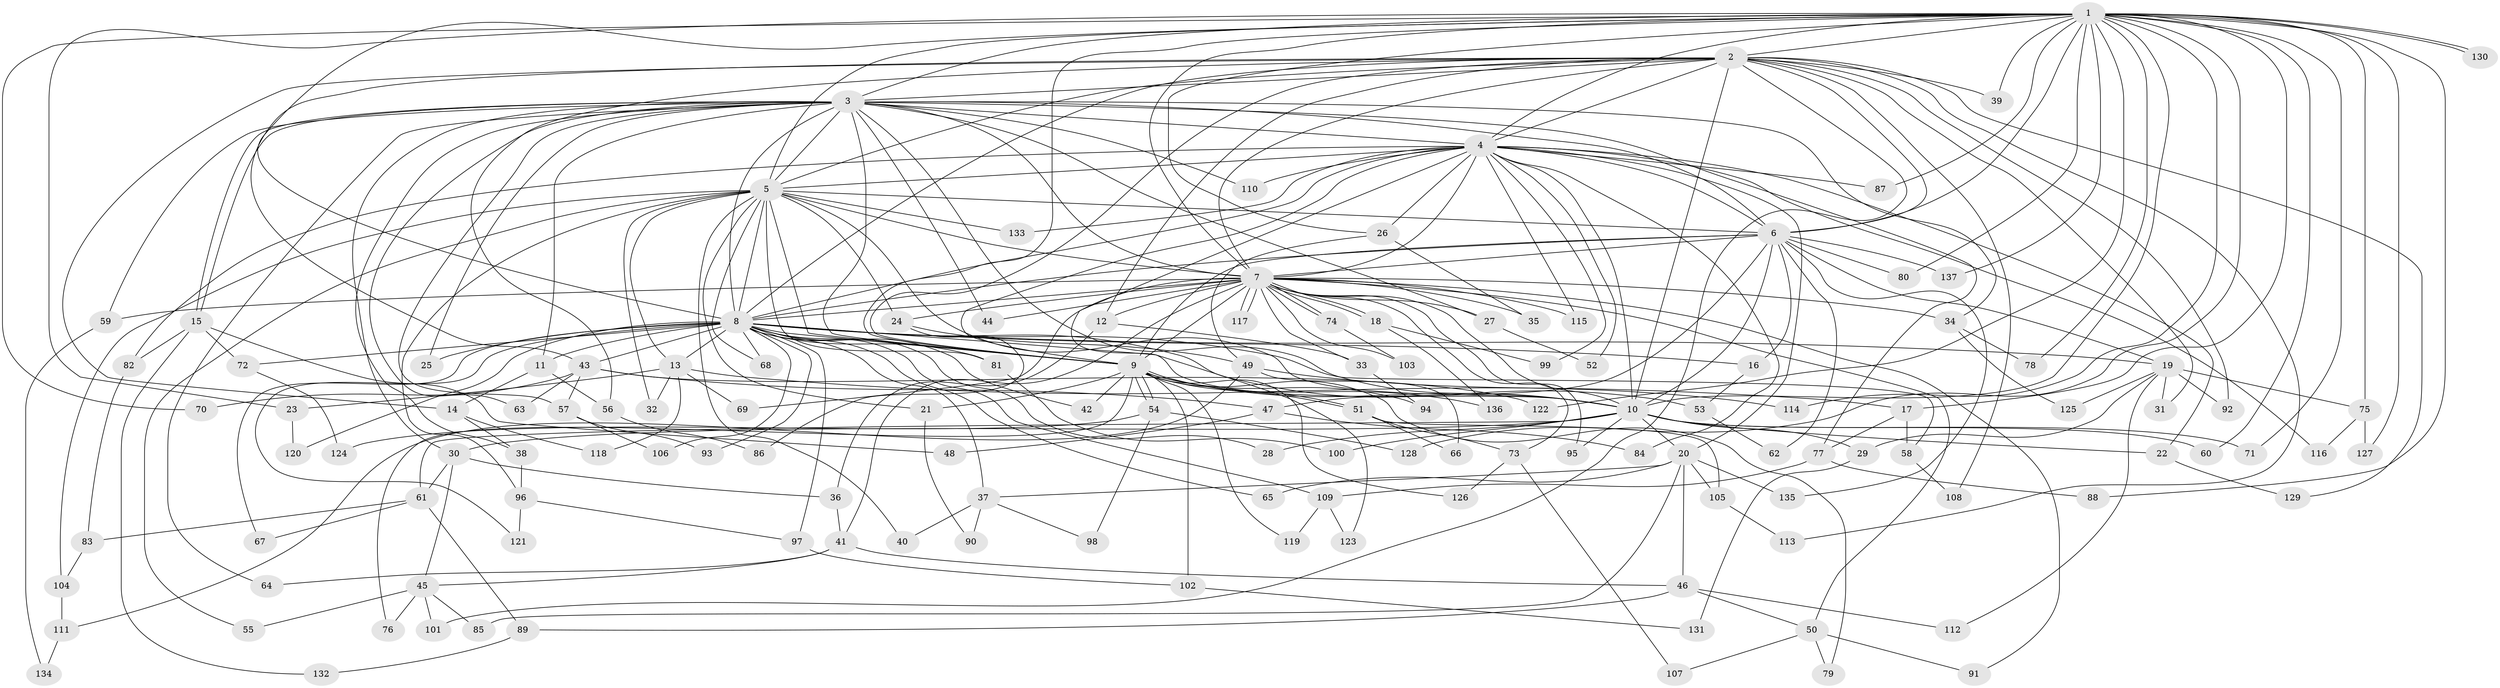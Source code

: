 // coarse degree distribution, {44: 0.00980392156862745, 19: 0.0196078431372549, 24: 0.00980392156862745, 20: 0.00980392156862745, 14: 0.00980392156862745, 28: 0.00980392156862745, 22: 0.00980392156862745, 18: 0.00980392156862745, 4: 0.11764705882352941, 7: 0.029411764705882353, 5: 0.058823529411764705, 3: 0.16666666666666666, 9: 0.0196078431372549, 8: 0.00980392156862745, 2: 0.5, 6: 0.00980392156862745}
// Generated by graph-tools (version 1.1) at 2025/41/03/06/25 10:41:44]
// undirected, 137 vertices, 299 edges
graph export_dot {
graph [start="1"]
  node [color=gray90,style=filled];
  1;
  2;
  3;
  4;
  5;
  6;
  7;
  8;
  9;
  10;
  11;
  12;
  13;
  14;
  15;
  16;
  17;
  18;
  19;
  20;
  21;
  22;
  23;
  24;
  25;
  26;
  27;
  28;
  29;
  30;
  31;
  32;
  33;
  34;
  35;
  36;
  37;
  38;
  39;
  40;
  41;
  42;
  43;
  44;
  45;
  46;
  47;
  48;
  49;
  50;
  51;
  52;
  53;
  54;
  55;
  56;
  57;
  58;
  59;
  60;
  61;
  62;
  63;
  64;
  65;
  66;
  67;
  68;
  69;
  70;
  71;
  72;
  73;
  74;
  75;
  76;
  77;
  78;
  79;
  80;
  81;
  82;
  83;
  84;
  85;
  86;
  87;
  88;
  89;
  90;
  91;
  92;
  93;
  94;
  95;
  96;
  97;
  98;
  99;
  100;
  101;
  102;
  103;
  104;
  105;
  106;
  107;
  108;
  109;
  110;
  111;
  112;
  113;
  114;
  115;
  116;
  117;
  118;
  119;
  120;
  121;
  122;
  123;
  124;
  125;
  126;
  127;
  128;
  129;
  130;
  131;
  132;
  133;
  134;
  135;
  136;
  137;
  1 -- 2;
  1 -- 3;
  1 -- 4;
  1 -- 5;
  1 -- 6;
  1 -- 7;
  1 -- 8;
  1 -- 9;
  1 -- 10;
  1 -- 17;
  1 -- 23;
  1 -- 26;
  1 -- 39;
  1 -- 60;
  1 -- 70;
  1 -- 71;
  1 -- 75;
  1 -- 78;
  1 -- 80;
  1 -- 87;
  1 -- 88;
  1 -- 114;
  1 -- 122;
  1 -- 127;
  1 -- 128;
  1 -- 130;
  1 -- 130;
  1 -- 137;
  2 -- 3;
  2 -- 4;
  2 -- 5;
  2 -- 6;
  2 -- 7;
  2 -- 8;
  2 -- 9;
  2 -- 10;
  2 -- 12;
  2 -- 14;
  2 -- 31;
  2 -- 39;
  2 -- 43;
  2 -- 56;
  2 -- 92;
  2 -- 101;
  2 -- 108;
  2 -- 113;
  2 -- 129;
  3 -- 4;
  3 -- 5;
  3 -- 6;
  3 -- 7;
  3 -- 8;
  3 -- 9;
  3 -- 10;
  3 -- 11;
  3 -- 15;
  3 -- 15;
  3 -- 25;
  3 -- 27;
  3 -- 30;
  3 -- 34;
  3 -- 38;
  3 -- 44;
  3 -- 57;
  3 -- 59;
  3 -- 63;
  3 -- 64;
  3 -- 77;
  3 -- 110;
  4 -- 5;
  4 -- 6;
  4 -- 7;
  4 -- 8;
  4 -- 9;
  4 -- 10;
  4 -- 20;
  4 -- 22;
  4 -- 26;
  4 -- 52;
  4 -- 82;
  4 -- 84;
  4 -- 87;
  4 -- 99;
  4 -- 110;
  4 -- 115;
  4 -- 116;
  4 -- 123;
  4 -- 133;
  5 -- 6;
  5 -- 7;
  5 -- 8;
  5 -- 9;
  5 -- 10;
  5 -- 13;
  5 -- 21;
  5 -- 24;
  5 -- 32;
  5 -- 40;
  5 -- 55;
  5 -- 68;
  5 -- 81;
  5 -- 96;
  5 -- 104;
  5 -- 133;
  6 -- 7;
  6 -- 8;
  6 -- 9;
  6 -- 10;
  6 -- 16;
  6 -- 19;
  6 -- 47;
  6 -- 62;
  6 -- 80;
  6 -- 135;
  6 -- 137;
  7 -- 8;
  7 -- 9;
  7 -- 10;
  7 -- 12;
  7 -- 18;
  7 -- 18;
  7 -- 24;
  7 -- 27;
  7 -- 33;
  7 -- 34;
  7 -- 35;
  7 -- 41;
  7 -- 44;
  7 -- 50;
  7 -- 59;
  7 -- 69;
  7 -- 73;
  7 -- 74;
  7 -- 74;
  7 -- 91;
  7 -- 95;
  7 -- 103;
  7 -- 115;
  7 -- 117;
  7 -- 117;
  8 -- 9;
  8 -- 10;
  8 -- 11;
  8 -- 13;
  8 -- 16;
  8 -- 19;
  8 -- 25;
  8 -- 28;
  8 -- 37;
  8 -- 42;
  8 -- 43;
  8 -- 53;
  8 -- 58;
  8 -- 65;
  8 -- 67;
  8 -- 68;
  8 -- 72;
  8 -- 81;
  8 -- 93;
  8 -- 97;
  8 -- 106;
  8 -- 109;
  8 -- 120;
  8 -- 121;
  9 -- 10;
  9 -- 21;
  9 -- 42;
  9 -- 51;
  9 -- 51;
  9 -- 54;
  9 -- 54;
  9 -- 76;
  9 -- 79;
  9 -- 94;
  9 -- 102;
  9 -- 119;
  9 -- 126;
  9 -- 136;
  10 -- 20;
  10 -- 22;
  10 -- 28;
  10 -- 29;
  10 -- 30;
  10 -- 60;
  10 -- 61;
  10 -- 71;
  10 -- 95;
  10 -- 100;
  11 -- 14;
  11 -- 56;
  12 -- 33;
  12 -- 36;
  13 -- 17;
  13 -- 23;
  13 -- 32;
  13 -- 69;
  13 -- 118;
  14 -- 38;
  14 -- 118;
  15 -- 48;
  15 -- 72;
  15 -- 82;
  15 -- 132;
  16 -- 53;
  17 -- 58;
  17 -- 77;
  18 -- 99;
  18 -- 136;
  19 -- 29;
  19 -- 31;
  19 -- 75;
  19 -- 92;
  19 -- 112;
  19 -- 125;
  20 -- 37;
  20 -- 46;
  20 -- 65;
  20 -- 85;
  20 -- 105;
  20 -- 135;
  21 -- 90;
  22 -- 129;
  23 -- 120;
  24 -- 49;
  24 -- 86;
  26 -- 35;
  26 -- 49;
  27 -- 52;
  29 -- 131;
  30 -- 36;
  30 -- 45;
  30 -- 61;
  33 -- 94;
  34 -- 78;
  34 -- 125;
  36 -- 41;
  37 -- 40;
  37 -- 90;
  37 -- 98;
  38 -- 96;
  41 -- 45;
  41 -- 46;
  41 -- 64;
  43 -- 47;
  43 -- 57;
  43 -- 63;
  43 -- 70;
  43 -- 122;
  45 -- 55;
  45 -- 76;
  45 -- 85;
  45 -- 101;
  46 -- 50;
  46 -- 89;
  46 -- 112;
  47 -- 48;
  47 -- 84;
  49 -- 66;
  49 -- 111;
  49 -- 114;
  50 -- 79;
  50 -- 91;
  50 -- 107;
  51 -- 66;
  51 -- 73;
  51 -- 105;
  53 -- 62;
  54 -- 98;
  54 -- 124;
  54 -- 128;
  56 -- 86;
  57 -- 93;
  57 -- 106;
  58 -- 108;
  59 -- 134;
  61 -- 67;
  61 -- 83;
  61 -- 89;
  72 -- 124;
  73 -- 107;
  73 -- 126;
  74 -- 103;
  75 -- 116;
  75 -- 127;
  77 -- 88;
  77 -- 109;
  81 -- 100;
  82 -- 83;
  83 -- 104;
  89 -- 132;
  96 -- 97;
  96 -- 121;
  97 -- 102;
  102 -- 131;
  104 -- 111;
  105 -- 113;
  109 -- 119;
  109 -- 123;
  111 -- 134;
}
